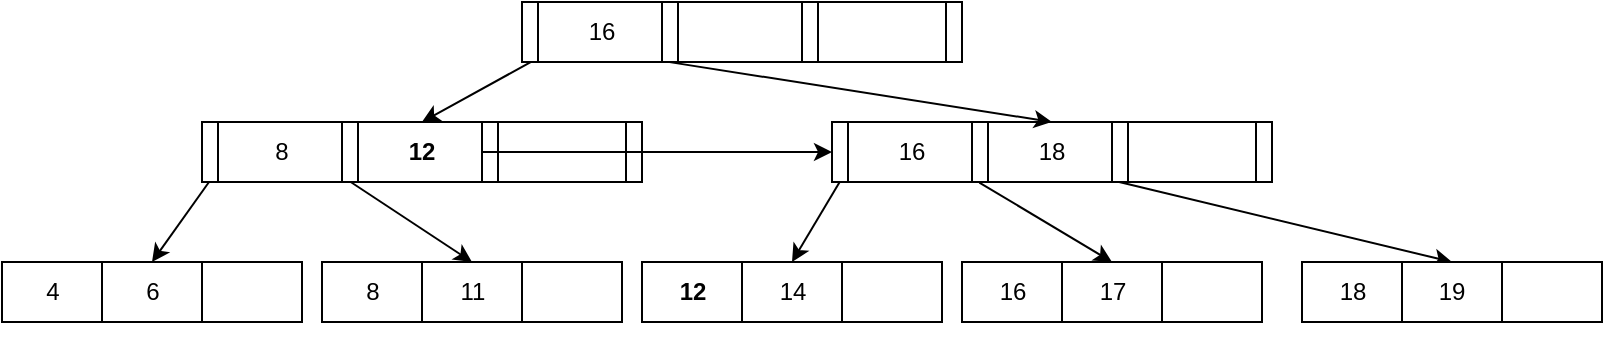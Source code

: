 <mxfile version="26.2.14">
  <diagram name="Page-1" id="aGJbQxwskro8gI8CA3IK">
    <mxGraphModel dx="860" dy="460" grid="1" gridSize="10" guides="1" tooltips="1" connect="1" arrows="1" fold="1" page="1" pageScale="1" pageWidth="850" pageHeight="1100" math="0" shadow="0">
      <root>
        <mxCell id="0" />
        <mxCell id="1" parent="0" />
        <mxCell id="XRB2O4jBTHEuK645xN77-18" value="" style="group" vertex="1" connectable="0" parent="1">
          <mxGeometry x="425" y="100" width="220" height="30" as="geometry" />
        </mxCell>
        <mxCell id="XRB2O4jBTHEuK645xN77-11" value="" style="group" vertex="1" connectable="0" parent="XRB2O4jBTHEuK645xN77-18">
          <mxGeometry width="80" height="30" as="geometry" />
        </mxCell>
        <mxCell id="XRB2O4jBTHEuK645xN77-9" value="" style="shape=process;whiteSpace=wrap;html=1;backgroundOutline=1;" vertex="1" parent="XRB2O4jBTHEuK645xN77-11">
          <mxGeometry width="80" height="30" as="geometry" />
        </mxCell>
        <mxCell id="XRB2O4jBTHEuK645xN77-10" value="16" style="text;html=1;align=center;verticalAlign=middle;whiteSpace=wrap;rounded=0;" vertex="1" parent="XRB2O4jBTHEuK645xN77-11">
          <mxGeometry x="18.182" width="43.636" height="30" as="geometry" />
        </mxCell>
        <mxCell id="XRB2O4jBTHEuK645xN77-12" value="" style="group" vertex="1" connectable="0" parent="XRB2O4jBTHEuK645xN77-18">
          <mxGeometry x="70" width="80" height="30" as="geometry" />
        </mxCell>
        <mxCell id="XRB2O4jBTHEuK645xN77-13" value="" style="shape=process;whiteSpace=wrap;html=1;backgroundOutline=1;" vertex="1" parent="XRB2O4jBTHEuK645xN77-12">
          <mxGeometry width="80" height="30" as="geometry" />
        </mxCell>
        <mxCell id="XRB2O4jBTHEuK645xN77-14" value="18" style="text;html=1;align=center;verticalAlign=middle;whiteSpace=wrap;rounded=0;" vertex="1" parent="XRB2O4jBTHEuK645xN77-12">
          <mxGeometry x="18.182" width="43.636" height="30" as="geometry" />
        </mxCell>
        <mxCell id="XRB2O4jBTHEuK645xN77-15" value="" style="group" vertex="1" connectable="0" parent="XRB2O4jBTHEuK645xN77-18">
          <mxGeometry x="140" width="80" height="30" as="geometry" />
        </mxCell>
        <mxCell id="XRB2O4jBTHEuK645xN77-16" value="" style="shape=process;whiteSpace=wrap;html=1;backgroundOutline=1;" vertex="1" parent="XRB2O4jBTHEuK645xN77-15">
          <mxGeometry width="80" height="30" as="geometry" />
        </mxCell>
        <mxCell id="XRB2O4jBTHEuK645xN77-26" value="" style="group" vertex="1" connectable="0" parent="1">
          <mxGeometry x="230" y="190" width="70" height="30" as="geometry" />
        </mxCell>
        <mxCell id="XRB2O4jBTHEuK645xN77-53" value="" style="endArrow=classic;html=1;rounded=0;exitX=0.047;exitY=1.005;exitDx=0;exitDy=0;entryX=0.5;entryY=0;entryDx=0;entryDy=0;exitPerimeter=0;" edge="1" parent="1" source="XRB2O4jBTHEuK645xN77-9" target="XRB2O4jBTHEuK645xN77-42">
          <mxGeometry width="50" height="50" relative="1" as="geometry">
            <mxPoint x="320" y="190" as="sourcePoint" />
            <mxPoint x="370" y="140" as="targetPoint" />
          </mxGeometry>
        </mxCell>
        <mxCell id="XRB2O4jBTHEuK645xN77-54" value="" style="endArrow=classic;html=1;rounded=0;exitX=0.046;exitY=1.009;exitDx=0;exitDy=0;exitPerimeter=0;entryX=0.5;entryY=0;entryDx=0;entryDy=0;" edge="1" parent="1" source="XRB2O4jBTHEuK645xN77-13" target="XRB2O4jBTHEuK645xN77-50">
          <mxGeometry width="50" height="50" relative="1" as="geometry">
            <mxPoint x="320" y="180" as="sourcePoint" />
            <mxPoint x="370" y="130" as="targetPoint" />
          </mxGeometry>
        </mxCell>
        <mxCell id="XRB2O4jBTHEuK645xN77-55" value="" style="endArrow=classic;html=1;rounded=0;entryX=0.5;entryY=0;entryDx=0;entryDy=0;exitX=0.045;exitY=1;exitDx=0;exitDy=0;exitPerimeter=0;" edge="1" parent="1" source="XRB2O4jBTHEuK645xN77-16" target="XRB2O4jBTHEuK645xN77-60">
          <mxGeometry width="50" height="50" relative="1" as="geometry">
            <mxPoint x="410" y="150" as="sourcePoint" />
            <mxPoint x="400" y="110" as="targetPoint" />
          </mxGeometry>
        </mxCell>
        <mxCell id="XRB2O4jBTHEuK645xN77-64" value="" style="group" vertex="1" connectable="0" parent="1">
          <mxGeometry x="660" y="170" width="150" height="30" as="geometry" />
        </mxCell>
        <mxCell id="XRB2O4jBTHEuK645xN77-56" value="" style="group" vertex="1" connectable="0" parent="XRB2O4jBTHEuK645xN77-64">
          <mxGeometry width="50" height="30" as="geometry" />
        </mxCell>
        <mxCell id="XRB2O4jBTHEuK645xN77-57" value="" style="rounded=0;whiteSpace=wrap;html=1;" vertex="1" parent="XRB2O4jBTHEuK645xN77-56">
          <mxGeometry width="50" height="30" as="geometry" />
        </mxCell>
        <mxCell id="XRB2O4jBTHEuK645xN77-58" value="18" style="text;html=1;align=center;verticalAlign=middle;whiteSpace=wrap;rounded=0;" vertex="1" parent="XRB2O4jBTHEuK645xN77-56">
          <mxGeometry x="2.5" width="45" height="30" as="geometry" />
        </mxCell>
        <mxCell id="XRB2O4jBTHEuK645xN77-59" value="" style="group" vertex="1" connectable="0" parent="XRB2O4jBTHEuK645xN77-64">
          <mxGeometry x="50" width="50" height="30" as="geometry" />
        </mxCell>
        <mxCell id="XRB2O4jBTHEuK645xN77-60" value="19" style="rounded=0;whiteSpace=wrap;html=1;" vertex="1" parent="XRB2O4jBTHEuK645xN77-59">
          <mxGeometry width="50" height="30" as="geometry" />
        </mxCell>
        <mxCell id="XRB2O4jBTHEuK645xN77-62" value="" style="group" vertex="1" connectable="0" parent="XRB2O4jBTHEuK645xN77-64">
          <mxGeometry x="100" width="50" height="30" as="geometry" />
        </mxCell>
        <mxCell id="XRB2O4jBTHEuK645xN77-63" value="" style="rounded=0;whiteSpace=wrap;html=1;" vertex="1" parent="XRB2O4jBTHEuK645xN77-62">
          <mxGeometry width="50" height="30" as="geometry" />
        </mxCell>
        <mxCell id="XRB2O4jBTHEuK645xN77-82" value="" style="group" vertex="1" connectable="0" parent="1">
          <mxGeometry x="170" y="170" width="150" height="30" as="geometry" />
        </mxCell>
        <mxCell id="XRB2O4jBTHEuK645xN77-74" value="" style="group" vertex="1" connectable="0" parent="XRB2O4jBTHEuK645xN77-82">
          <mxGeometry width="50" height="30" as="geometry" />
        </mxCell>
        <mxCell id="XRB2O4jBTHEuK645xN77-75" value="" style="rounded=0;whiteSpace=wrap;html=1;" vertex="1" parent="XRB2O4jBTHEuK645xN77-74">
          <mxGeometry width="50" height="30" as="geometry" />
        </mxCell>
        <mxCell id="XRB2O4jBTHEuK645xN77-76" value="8" style="text;html=1;align=center;verticalAlign=middle;whiteSpace=wrap;rounded=0;" vertex="1" parent="XRB2O4jBTHEuK645xN77-74">
          <mxGeometry x="2.5" width="45" height="30" as="geometry" />
        </mxCell>
        <mxCell id="XRB2O4jBTHEuK645xN77-77" value="" style="group" vertex="1" connectable="0" parent="XRB2O4jBTHEuK645xN77-82">
          <mxGeometry x="50" width="50" height="30" as="geometry" />
        </mxCell>
        <mxCell id="XRB2O4jBTHEuK645xN77-78" value="" style="rounded=0;whiteSpace=wrap;html=1;" vertex="1" parent="XRB2O4jBTHEuK645xN77-77">
          <mxGeometry width="50" height="30" as="geometry" />
        </mxCell>
        <mxCell id="XRB2O4jBTHEuK645xN77-79" value="11" style="text;html=1;align=center;verticalAlign=middle;whiteSpace=wrap;rounded=0;" vertex="1" parent="XRB2O4jBTHEuK645xN77-77">
          <mxGeometry x="2.5" width="45" height="30" as="geometry" />
        </mxCell>
        <mxCell id="XRB2O4jBTHEuK645xN77-80" value="" style="group" vertex="1" connectable="0" parent="XRB2O4jBTHEuK645xN77-82">
          <mxGeometry x="100" width="50" height="30" as="geometry" />
        </mxCell>
        <mxCell id="XRB2O4jBTHEuK645xN77-81" value="" style="rounded=0;whiteSpace=wrap;html=1;" vertex="1" parent="XRB2O4jBTHEuK645xN77-80">
          <mxGeometry width="50" height="30" as="geometry" />
        </mxCell>
        <mxCell id="XRB2O4jBTHEuK645xN77-83" value="" style="group" vertex="1" connectable="0" parent="1">
          <mxGeometry x="10" y="170" width="150" height="30" as="geometry" />
        </mxCell>
        <mxCell id="XRB2O4jBTHEuK645xN77-31" value="" style="group" vertex="1" connectable="0" parent="XRB2O4jBTHEuK645xN77-83">
          <mxGeometry x="50" width="50" height="30" as="geometry" />
        </mxCell>
        <mxCell id="XRB2O4jBTHEuK645xN77-32" value="" style="rounded=0;whiteSpace=wrap;html=1;" vertex="1" parent="XRB2O4jBTHEuK645xN77-31">
          <mxGeometry width="50" height="30" as="geometry" />
        </mxCell>
        <mxCell id="XRB2O4jBTHEuK645xN77-33" value="6" style="text;html=1;align=center;verticalAlign=middle;whiteSpace=wrap;rounded=0;" vertex="1" parent="XRB2O4jBTHEuK645xN77-31">
          <mxGeometry x="2.5" width="45" height="30" as="geometry" />
        </mxCell>
        <mxCell id="XRB2O4jBTHEuK645xN77-34" value="" style="group" vertex="1" connectable="0" parent="XRB2O4jBTHEuK645xN77-83">
          <mxGeometry x="100" width="50" height="30" as="geometry" />
        </mxCell>
        <mxCell id="XRB2O4jBTHEuK645xN77-35" value="" style="rounded=0;whiteSpace=wrap;html=1;" vertex="1" parent="XRB2O4jBTHEuK645xN77-34">
          <mxGeometry width="50" height="30" as="geometry" />
        </mxCell>
        <mxCell id="XRB2O4jBTHEuK645xN77-30" value="" style="group" vertex="1" connectable="0" parent="XRB2O4jBTHEuK645xN77-83">
          <mxGeometry width="50" height="30" as="geometry" />
        </mxCell>
        <mxCell id="XRB2O4jBTHEuK645xN77-19" value="" style="rounded=0;whiteSpace=wrap;html=1;" vertex="1" parent="XRB2O4jBTHEuK645xN77-30">
          <mxGeometry width="50" height="30" as="geometry" />
        </mxCell>
        <mxCell id="XRB2O4jBTHEuK645xN77-20" value="4" style="text;html=1;align=center;verticalAlign=middle;whiteSpace=wrap;rounded=0;" vertex="1" parent="XRB2O4jBTHEuK645xN77-30">
          <mxGeometry x="2.5" width="45" height="30" as="geometry" />
        </mxCell>
        <mxCell id="XRB2O4jBTHEuK645xN77-84" value="" style="group" vertex="1" connectable="0" parent="1">
          <mxGeometry x="330" y="170" width="150" height="30" as="geometry" />
        </mxCell>
        <mxCell id="XRB2O4jBTHEuK645xN77-37" value="" style="group" vertex="1" connectable="0" parent="XRB2O4jBTHEuK645xN77-84">
          <mxGeometry width="50" height="30" as="geometry" />
        </mxCell>
        <mxCell id="XRB2O4jBTHEuK645xN77-38" value="" style="rounded=0;whiteSpace=wrap;html=1;" vertex="1" parent="XRB2O4jBTHEuK645xN77-37">
          <mxGeometry width="50" height="30" as="geometry" />
        </mxCell>
        <mxCell id="XRB2O4jBTHEuK645xN77-39" value="&lt;b&gt;12&lt;/b&gt;" style="text;html=1;align=center;verticalAlign=middle;whiteSpace=wrap;rounded=0;" vertex="1" parent="XRB2O4jBTHEuK645xN77-37">
          <mxGeometry x="2.5" width="45" height="30" as="geometry" />
        </mxCell>
        <mxCell id="XRB2O4jBTHEuK645xN77-40" value="" style="group" vertex="1" connectable="0" parent="XRB2O4jBTHEuK645xN77-84">
          <mxGeometry x="50" width="50" height="30" as="geometry" />
        </mxCell>
        <mxCell id="XRB2O4jBTHEuK645xN77-41" value="" style="rounded=0;whiteSpace=wrap;html=1;" vertex="1" parent="XRB2O4jBTHEuK645xN77-40">
          <mxGeometry width="50" height="30" as="geometry" />
        </mxCell>
        <mxCell id="XRB2O4jBTHEuK645xN77-42" value="14" style="text;html=1;align=center;verticalAlign=middle;whiteSpace=wrap;rounded=0;" vertex="1" parent="XRB2O4jBTHEuK645xN77-40">
          <mxGeometry x="2.5" width="45" height="30" as="geometry" />
        </mxCell>
        <mxCell id="XRB2O4jBTHEuK645xN77-43" value="" style="group" vertex="1" connectable="0" parent="XRB2O4jBTHEuK645xN77-84">
          <mxGeometry x="100" width="50" height="30" as="geometry" />
        </mxCell>
        <mxCell id="XRB2O4jBTHEuK645xN77-44" value="" style="rounded=0;whiteSpace=wrap;html=1;" vertex="1" parent="XRB2O4jBTHEuK645xN77-43">
          <mxGeometry width="50" height="30" as="geometry" />
        </mxCell>
        <mxCell id="XRB2O4jBTHEuK645xN77-85" value="" style="group" vertex="1" connectable="0" parent="1">
          <mxGeometry x="490" y="170" width="150" height="30" as="geometry" />
        </mxCell>
        <mxCell id="XRB2O4jBTHEuK645xN77-45" value="" style="group" vertex="1" connectable="0" parent="XRB2O4jBTHEuK645xN77-85">
          <mxGeometry width="50" height="30" as="geometry" />
        </mxCell>
        <mxCell id="XRB2O4jBTHEuK645xN77-46" value="" style="rounded=0;whiteSpace=wrap;html=1;" vertex="1" parent="XRB2O4jBTHEuK645xN77-45">
          <mxGeometry width="50" height="30" as="geometry" />
        </mxCell>
        <mxCell id="XRB2O4jBTHEuK645xN77-47" value="16" style="text;html=1;align=center;verticalAlign=middle;whiteSpace=wrap;rounded=0;" vertex="1" parent="XRB2O4jBTHEuK645xN77-45">
          <mxGeometry x="2.5" width="45" height="30" as="geometry" />
        </mxCell>
        <mxCell id="XRB2O4jBTHEuK645xN77-48" value="" style="group" vertex="1" connectable="0" parent="XRB2O4jBTHEuK645xN77-85">
          <mxGeometry x="50" width="50" height="30" as="geometry" />
        </mxCell>
        <mxCell id="XRB2O4jBTHEuK645xN77-49" value="" style="rounded=0;whiteSpace=wrap;html=1;" vertex="1" parent="XRB2O4jBTHEuK645xN77-48">
          <mxGeometry width="50" height="30" as="geometry" />
        </mxCell>
        <mxCell id="XRB2O4jBTHEuK645xN77-50" value="17" style="text;html=1;align=center;verticalAlign=middle;whiteSpace=wrap;rounded=0;" vertex="1" parent="XRB2O4jBTHEuK645xN77-48">
          <mxGeometry x="2.5" width="45" height="30" as="geometry" />
        </mxCell>
        <mxCell id="XRB2O4jBTHEuK645xN77-51" value="" style="group" vertex="1" connectable="0" parent="XRB2O4jBTHEuK645xN77-85">
          <mxGeometry x="100" width="50" height="30" as="geometry" />
        </mxCell>
        <mxCell id="XRB2O4jBTHEuK645xN77-52" value="" style="rounded=0;whiteSpace=wrap;html=1;" vertex="1" parent="XRB2O4jBTHEuK645xN77-51">
          <mxGeometry width="50" height="30" as="geometry" />
        </mxCell>
        <mxCell id="XRB2O4jBTHEuK645xN77-86" value="" style="group" vertex="1" connectable="0" parent="1">
          <mxGeometry x="110" y="100" width="220" height="30" as="geometry" />
        </mxCell>
        <mxCell id="XRB2O4jBTHEuK645xN77-87" value="" style="group" vertex="1" connectable="0" parent="XRB2O4jBTHEuK645xN77-86">
          <mxGeometry width="80" height="30" as="geometry" />
        </mxCell>
        <mxCell id="XRB2O4jBTHEuK645xN77-88" value="" style="shape=process;whiteSpace=wrap;html=1;backgroundOutline=1;" vertex="1" parent="XRB2O4jBTHEuK645xN77-87">
          <mxGeometry width="80" height="30" as="geometry" />
        </mxCell>
        <mxCell id="XRB2O4jBTHEuK645xN77-89" value="8" style="text;html=1;align=center;verticalAlign=middle;whiteSpace=wrap;rounded=0;" vertex="1" parent="XRB2O4jBTHEuK645xN77-87">
          <mxGeometry x="18.182" width="43.636" height="30" as="geometry" />
        </mxCell>
        <mxCell id="XRB2O4jBTHEuK645xN77-90" value="" style="group" vertex="1" connectable="0" parent="XRB2O4jBTHEuK645xN77-86">
          <mxGeometry x="70" width="80" height="30" as="geometry" />
        </mxCell>
        <mxCell id="XRB2O4jBTHEuK645xN77-91" value="" style="shape=process;whiteSpace=wrap;html=1;backgroundOutline=1;" vertex="1" parent="XRB2O4jBTHEuK645xN77-90">
          <mxGeometry width="80" height="30" as="geometry" />
        </mxCell>
        <mxCell id="XRB2O4jBTHEuK645xN77-92" value="&lt;b&gt;12&lt;/b&gt;" style="text;html=1;align=center;verticalAlign=middle;whiteSpace=wrap;rounded=0;" vertex="1" parent="XRB2O4jBTHEuK645xN77-90">
          <mxGeometry x="18.182" width="43.636" height="30" as="geometry" />
        </mxCell>
        <mxCell id="XRB2O4jBTHEuK645xN77-93" value="" style="group" vertex="1" connectable="0" parent="XRB2O4jBTHEuK645xN77-86">
          <mxGeometry x="140" width="80" height="30" as="geometry" />
        </mxCell>
        <mxCell id="XRB2O4jBTHEuK645xN77-94" value="" style="shape=process;whiteSpace=wrap;html=1;backgroundOutline=1;" vertex="1" parent="XRB2O4jBTHEuK645xN77-93">
          <mxGeometry width="80" height="30" as="geometry" />
        </mxCell>
        <mxCell id="XRB2O4jBTHEuK645xN77-95" value="" style="group" vertex="1" connectable="0" parent="1">
          <mxGeometry x="270" y="40" width="220" height="30" as="geometry" />
        </mxCell>
        <mxCell id="XRB2O4jBTHEuK645xN77-96" value="" style="group" vertex="1" connectable="0" parent="XRB2O4jBTHEuK645xN77-95">
          <mxGeometry width="80" height="30" as="geometry" />
        </mxCell>
        <mxCell id="XRB2O4jBTHEuK645xN77-97" value="" style="shape=process;whiteSpace=wrap;html=1;backgroundOutline=1;" vertex="1" parent="XRB2O4jBTHEuK645xN77-96">
          <mxGeometry width="80" height="30" as="geometry" />
        </mxCell>
        <mxCell id="XRB2O4jBTHEuK645xN77-98" value="16" style="text;html=1;align=center;verticalAlign=middle;whiteSpace=wrap;rounded=0;" vertex="1" parent="XRB2O4jBTHEuK645xN77-96">
          <mxGeometry x="18.182" width="43.636" height="30" as="geometry" />
        </mxCell>
        <mxCell id="XRB2O4jBTHEuK645xN77-99" value="" style="group" vertex="1" connectable="0" parent="XRB2O4jBTHEuK645xN77-95">
          <mxGeometry x="70" width="80" height="30" as="geometry" />
        </mxCell>
        <mxCell id="XRB2O4jBTHEuK645xN77-100" value="" style="shape=process;whiteSpace=wrap;html=1;backgroundOutline=1;" vertex="1" parent="XRB2O4jBTHEuK645xN77-99">
          <mxGeometry width="80" height="30" as="geometry" />
        </mxCell>
        <mxCell id="XRB2O4jBTHEuK645xN77-102" value="" style="group" vertex="1" connectable="0" parent="XRB2O4jBTHEuK645xN77-95">
          <mxGeometry x="140" width="80" height="30" as="geometry" />
        </mxCell>
        <mxCell id="XRB2O4jBTHEuK645xN77-103" value="" style="shape=process;whiteSpace=wrap;html=1;backgroundOutline=1;" vertex="1" parent="XRB2O4jBTHEuK645xN77-102">
          <mxGeometry width="80" height="30" as="geometry" />
        </mxCell>
        <mxCell id="XRB2O4jBTHEuK645xN77-105" value="" style="endArrow=classic;html=1;rounded=0;exitX=0.052;exitY=0.996;exitDx=0;exitDy=0;entryX=0.5;entryY=0;entryDx=0;entryDy=0;exitPerimeter=0;" edge="1" parent="1" source="XRB2O4jBTHEuK645xN77-91" target="XRB2O4jBTHEuK645xN77-79">
          <mxGeometry width="50" height="50" relative="1" as="geometry">
            <mxPoint x="320" y="180" as="sourcePoint" />
            <mxPoint x="370" y="130" as="targetPoint" />
          </mxGeometry>
        </mxCell>
        <mxCell id="XRB2O4jBTHEuK645xN77-106" value="" style="endArrow=classic;html=1;rounded=0;exitX=0.045;exitY=0.996;exitDx=0;exitDy=0;exitPerimeter=0;entryX=0.5;entryY=0;entryDx=0;entryDy=0;" edge="1" parent="1" source="XRB2O4jBTHEuK645xN77-88" target="XRB2O4jBTHEuK645xN77-33">
          <mxGeometry width="50" height="50" relative="1" as="geometry">
            <mxPoint x="150" y="170" as="sourcePoint" />
            <mxPoint x="200" y="120" as="targetPoint" />
          </mxGeometry>
        </mxCell>
        <mxCell id="XRB2O4jBTHEuK645xN77-107" value="" style="endArrow=classic;html=1;rounded=0;entryX=0;entryY=0.5;entryDx=0;entryDy=0;exitX=0;exitY=0.5;exitDx=0;exitDy=0;" edge="1" parent="1" source="XRB2O4jBTHEuK645xN77-94" target="XRB2O4jBTHEuK645xN77-9">
          <mxGeometry width="50" height="50" relative="1" as="geometry">
            <mxPoint x="260" y="115" as="sourcePoint" />
            <mxPoint x="430" y="120" as="targetPoint" />
          </mxGeometry>
        </mxCell>
        <mxCell id="XRB2O4jBTHEuK645xN77-108" value="" style="endArrow=classic;html=1;rounded=0;exitX=0.054;exitY=1.002;exitDx=0;exitDy=0;exitPerimeter=0;entryX=0.5;entryY=0;entryDx=0;entryDy=0;" edge="1" parent="1" source="XRB2O4jBTHEuK645xN77-97" target="XRB2O4jBTHEuK645xN77-91">
          <mxGeometry width="50" height="50" relative="1" as="geometry">
            <mxPoint x="280" y="140" as="sourcePoint" />
            <mxPoint x="330" y="90" as="targetPoint" />
          </mxGeometry>
        </mxCell>
        <mxCell id="XRB2O4jBTHEuK645xN77-109" value="" style="endArrow=classic;html=1;rounded=0;exitX=0.048;exitY=1.002;exitDx=0;exitDy=0;exitPerimeter=0;entryX=0.5;entryY=0;entryDx=0;entryDy=0;" edge="1" parent="1" source="XRB2O4jBTHEuK645xN77-100" target="XRB2O4jBTHEuK645xN77-13">
          <mxGeometry width="50" height="50" relative="1" as="geometry">
            <mxPoint x="420" y="130" as="sourcePoint" />
            <mxPoint x="470" y="80" as="targetPoint" />
          </mxGeometry>
        </mxCell>
      </root>
    </mxGraphModel>
  </diagram>
</mxfile>
